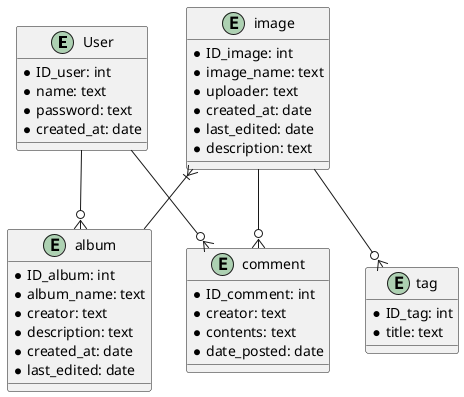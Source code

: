@startuml
entity User{
* ID_user: int
* name: text
* password: text
* created_at: date
}

entity image {
* ID_image: int
* image_name: text
* uploader: text
* created_at: date
* last_edited: date
* description: text
}

entity comment {
* ID_comment: int
*creator: text
*contents: text
*date_posted: date
}

entity tag {
*ID_tag: int
*title: text
}

entity album {
*ID_album: int
*album_name: text
*creator: text
*description: text
*created_at: date
*last_edited: date
}

image --o{ tag
image }|-- album
image --o{ comment
User --o{ album
User --o{ comment

@enduml